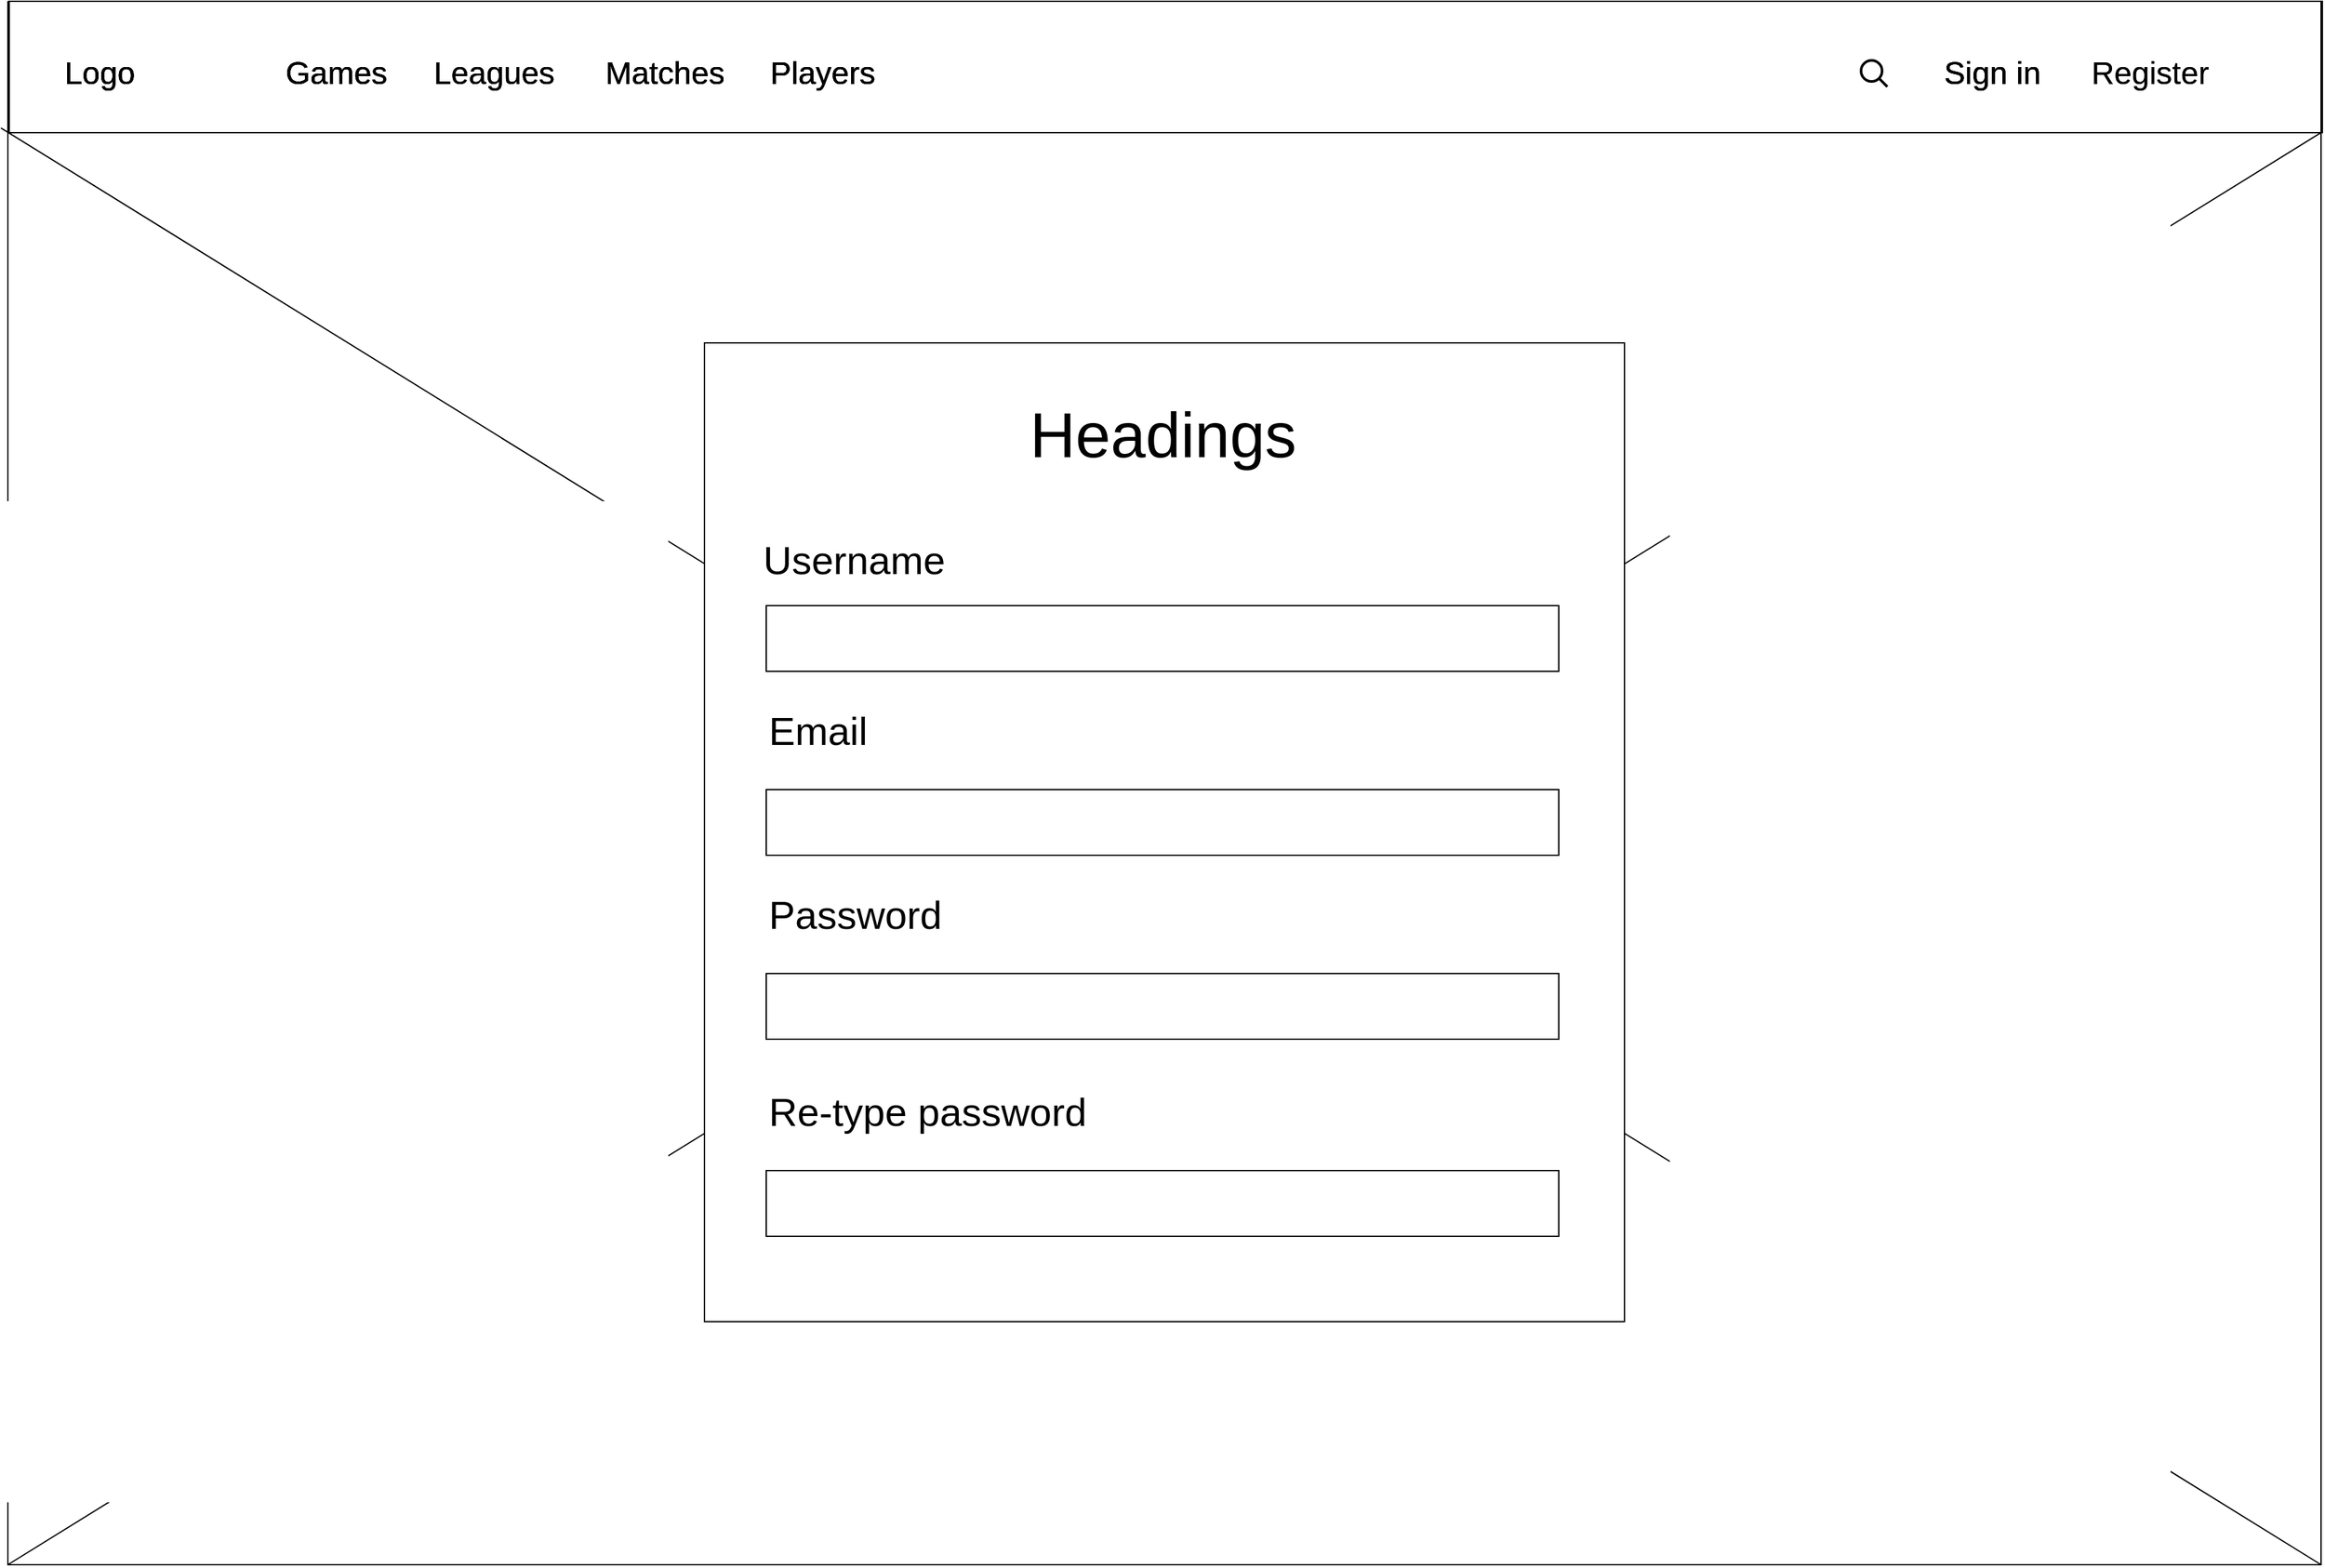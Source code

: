 <mxfile version="16.5.3" type="device"><diagram id="64rbDG350ZfeBIgZxCqX" name="Page-1"><mxGraphModel dx="2595" dy="1400" grid="1" gridSize="10" guides="1" tooltips="1" connect="1" arrows="1" fold="1" page="1" pageScale="1" pageWidth="1920" pageHeight="1200" math="0" shadow="0"><root><mxCell id="0"/><mxCell id="1" parent="0"/><mxCell id="fk3fSKgQNG3t_OdQVano-104" value="" style="endArrow=none;html=1;rounded=0;entryX=1;entryY=0.084;entryDx=0;entryDy=0;exitX=0;exitY=1;exitDx=0;exitDy=0;entryPerimeter=0;" edge="1" parent="1" source="fk3fSKgQNG3t_OdQVano-9" target="fk3fSKgQNG3t_OdQVano-9"><mxGeometry width="50" height="50" relative="1" as="geometry"><mxPoint x="640" y="660" as="sourcePoint"/><mxPoint x="740" y="560" as="targetPoint"/></mxGeometry></mxCell><mxCell id="fk3fSKgQNG3t_OdQVano-103" value="" style="endArrow=none;html=1;rounded=0;entryX=-0.003;entryY=0.081;entryDx=0;entryDy=0;exitX=1;exitY=1;exitDx=0;exitDy=0;entryPerimeter=0;startArrow=none;" edge="1" parent="1" source="fk3fSKgQNG3t_OdQVano-9" target="fk3fSKgQNG3t_OdQVano-9"><mxGeometry width="50" height="50" relative="1" as="geometry"><mxPoint x="1020" y="680" as="sourcePoint"/><mxPoint x="640" y="560" as="targetPoint"/></mxGeometry></mxCell><mxCell id="fk3fSKgQNG3t_OdQVano-1" value="Register" style="text;html=1;strokeColor=none;fillColor=none;align=center;verticalAlign=middle;whiteSpace=wrap;rounded=0;labelBackgroundColor=none;fontSize=24;" vertex="1" parent="1"><mxGeometry x="1650" y="40" width="100" height="30" as="geometry"/></mxCell><mxCell id="fk3fSKgQNG3t_OdQVano-2" value="Logo" style="text;html=1;strokeColor=none;fillColor=none;align=center;verticalAlign=middle;whiteSpace=wrap;rounded=0;labelBackgroundColor=none;fontSize=24;" vertex="1" parent="1"><mxGeometry x="110" y="40" width="60" height="30" as="geometry"/></mxCell><mxCell id="fk3fSKgQNG3t_OdQVano-3" value="Games" style="text;html=1;strokeColor=none;fillColor=none;align=center;verticalAlign=middle;whiteSpace=wrap;rounded=0;labelBackgroundColor=none;fontSize=24;" vertex="1" parent="1"><mxGeometry x="270" y="40" width="100" height="30" as="geometry"/></mxCell><mxCell id="fk3fSKgQNG3t_OdQVano-4" value="Leagues" style="text;html=1;strokeColor=none;fillColor=none;align=center;verticalAlign=middle;whiteSpace=wrap;rounded=0;labelBackgroundColor=none;fontSize=24;" vertex="1" parent="1"><mxGeometry x="390" y="40" width="100" height="30" as="geometry"/></mxCell><mxCell id="fk3fSKgQNG3t_OdQVano-5" value="Matches" style="text;html=1;strokeColor=none;fillColor=none;align=center;verticalAlign=middle;whiteSpace=wrap;rounded=0;labelBackgroundColor=none;fontSize=24;" vertex="1" parent="1"><mxGeometry x="520" y="40" width="100" height="30" as="geometry"/></mxCell><mxCell id="fk3fSKgQNG3t_OdQVano-6" value="Players" style="text;html=1;strokeColor=none;fillColor=none;align=center;verticalAlign=middle;whiteSpace=wrap;rounded=0;labelBackgroundColor=none;fontSize=24;" vertex="1" parent="1"><mxGeometry x="640" y="40" width="100" height="30" as="geometry"/></mxCell><mxCell id="fk3fSKgQNG3t_OdQVano-7" value="Sign in" style="text;html=1;strokeColor=none;fillColor=none;align=center;verticalAlign=middle;whiteSpace=wrap;rounded=0;labelBackgroundColor=none;fontSize=24;" vertex="1" parent="1"><mxGeometry x="1530" y="40" width="100" height="30" as="geometry"/></mxCell><mxCell id="fk3fSKgQNG3t_OdQVano-8" value="" style="rounded=0;whiteSpace=wrap;html=1;fillColor=none;" vertex="1" parent="1"><mxGeometry x="71" width="1760" height="100" as="geometry"/></mxCell><mxCell id="fk3fSKgQNG3t_OdQVano-9" value="" style="swimlane;startSize=0;" vertex="1" parent="1"><mxGeometry x="70" width="1760" height="1190" as="geometry"><mxRectangle x="80" width="50" height="40" as="alternateBounds"/></mxGeometry></mxCell><mxCell id="fk3fSKgQNG3t_OdQVano-14" value="Logo" style="text;html=1;strokeColor=none;fillColor=none;align=center;verticalAlign=middle;whiteSpace=wrap;rounded=0;labelBackgroundColor=none;fontSize=24;" vertex="1" parent="fk3fSKgQNG3t_OdQVano-9"><mxGeometry x="40" y="40" width="60" height="30" as="geometry"/></mxCell><mxCell id="fk3fSKgQNG3t_OdQVano-15" value="Games" style="text;html=1;strokeColor=none;fillColor=none;align=center;verticalAlign=middle;whiteSpace=wrap;rounded=0;labelBackgroundColor=none;fontSize=24;" vertex="1" parent="fk3fSKgQNG3t_OdQVano-9"><mxGeometry x="200" y="40" width="100" height="30" as="geometry"/></mxCell><mxCell id="fk3fSKgQNG3t_OdQVano-16" value="Matches" style="text;html=1;strokeColor=none;fillColor=none;align=center;verticalAlign=middle;whiteSpace=wrap;rounded=0;labelBackgroundColor=none;fontSize=24;" vertex="1" parent="fk3fSKgQNG3t_OdQVano-9"><mxGeometry x="450" y="40" width="100" height="30" as="geometry"/></mxCell><mxCell id="fk3fSKgQNG3t_OdQVano-17" value="Players" style="text;html=1;strokeColor=none;fillColor=none;align=center;verticalAlign=middle;whiteSpace=wrap;rounded=0;labelBackgroundColor=none;fontSize=24;" vertex="1" parent="fk3fSKgQNG3t_OdQVano-9"><mxGeometry x="570" y="40" width="100" height="30" as="geometry"/></mxCell><mxCell id="fk3fSKgQNG3t_OdQVano-18" value="Sign in" style="text;html=1;strokeColor=none;fillColor=none;align=center;verticalAlign=middle;whiteSpace=wrap;rounded=0;labelBackgroundColor=none;fontSize=24;" vertex="1" parent="fk3fSKgQNG3t_OdQVano-9"><mxGeometry x="1460" y="40" width="100" height="30" as="geometry"/></mxCell><mxCell id="fk3fSKgQNG3t_OdQVano-19" value="Register" style="text;html=1;strokeColor=none;fillColor=none;align=center;verticalAlign=middle;whiteSpace=wrap;rounded=0;labelBackgroundColor=none;fontSize=24;" vertex="1" parent="fk3fSKgQNG3t_OdQVano-9"><mxGeometry x="1580" y="40" width="100" height="30" as="geometry"/></mxCell><mxCell id="fk3fSKgQNG3t_OdQVano-20" value="" style="html=1;verticalLabelPosition=bottom;align=center;labelBackgroundColor=#000000;verticalAlign=top;strokeWidth=2;strokeColor=#000000;shadow=0;dashed=0;shape=mxgraph.ios7.icons.looking_glass;fontSize=24;fillColor=default;" vertex="1" parent="fk3fSKgQNG3t_OdQVano-9"><mxGeometry x="1410" y="45" width="20" height="20" as="geometry"/></mxCell><mxCell id="fk3fSKgQNG3t_OdQVano-88" value="Logo" style="text;html=1;strokeColor=none;fillColor=none;align=center;verticalAlign=middle;whiteSpace=wrap;rounded=0;labelBackgroundColor=none;fontSize=24;" vertex="1" parent="fk3fSKgQNG3t_OdQVano-9"><mxGeometry x="40" y="40" width="60" height="30" as="geometry"/></mxCell><mxCell id="fk3fSKgQNG3t_OdQVano-89" value="Games" style="text;html=1;strokeColor=none;fillColor=none;align=center;verticalAlign=middle;whiteSpace=wrap;rounded=0;labelBackgroundColor=none;fontSize=24;" vertex="1" parent="fk3fSKgQNG3t_OdQVano-9"><mxGeometry x="200" y="40" width="100" height="30" as="geometry"/></mxCell><mxCell id="fk3fSKgQNG3t_OdQVano-90" value="Leagues" style="text;html=1;strokeColor=none;fillColor=none;align=center;verticalAlign=middle;whiteSpace=wrap;rounded=0;labelBackgroundColor=none;fontSize=24;" vertex="1" parent="fk3fSKgQNG3t_OdQVano-9"><mxGeometry x="320" y="40" width="100" height="30" as="geometry"/></mxCell><mxCell id="fk3fSKgQNG3t_OdQVano-91" value="Matches" style="text;html=1;strokeColor=none;fillColor=none;align=center;verticalAlign=middle;whiteSpace=wrap;rounded=0;labelBackgroundColor=none;fontSize=24;" vertex="1" parent="fk3fSKgQNG3t_OdQVano-9"><mxGeometry x="450" y="40" width="100" height="30" as="geometry"/></mxCell><mxCell id="fk3fSKgQNG3t_OdQVano-92" value="Players" style="text;html=1;strokeColor=none;fillColor=none;align=center;verticalAlign=middle;whiteSpace=wrap;rounded=0;labelBackgroundColor=none;fontSize=24;" vertex="1" parent="fk3fSKgQNG3t_OdQVano-9"><mxGeometry x="570" y="40" width="100" height="30" as="geometry"/></mxCell><mxCell id="fk3fSKgQNG3t_OdQVano-93" value="Sign in" style="text;html=1;strokeColor=none;fillColor=none;align=center;verticalAlign=middle;whiteSpace=wrap;rounded=0;labelBackgroundColor=none;fontSize=24;" vertex="1" parent="fk3fSKgQNG3t_OdQVano-9"><mxGeometry x="1460" y="40" width="100" height="30" as="geometry"/></mxCell><mxCell id="fk3fSKgQNG3t_OdQVano-94" value="Logo" style="text;html=1;strokeColor=none;fillColor=none;align=center;verticalAlign=middle;whiteSpace=wrap;rounded=0;labelBackgroundColor=none;fontSize=24;" vertex="1" parent="fk3fSKgQNG3t_OdQVano-9"><mxGeometry x="40" y="40" width="60" height="30" as="geometry"/></mxCell><mxCell id="fk3fSKgQNG3t_OdQVano-95" value="Games" style="text;html=1;strokeColor=none;fillColor=none;align=center;verticalAlign=middle;whiteSpace=wrap;rounded=0;labelBackgroundColor=none;fontSize=24;" vertex="1" parent="fk3fSKgQNG3t_OdQVano-9"><mxGeometry x="200" y="40" width="100" height="30" as="geometry"/></mxCell><mxCell id="fk3fSKgQNG3t_OdQVano-96" value="Leagues" style="text;html=1;strokeColor=none;fillColor=none;align=center;verticalAlign=middle;whiteSpace=wrap;rounded=0;labelBackgroundColor=none;fontSize=24;" vertex="1" parent="fk3fSKgQNG3t_OdQVano-9"><mxGeometry x="320" y="40" width="100" height="30" as="geometry"/></mxCell><mxCell id="fk3fSKgQNG3t_OdQVano-97" value="Matches" style="text;html=1;strokeColor=none;fillColor=none;align=center;verticalAlign=middle;whiteSpace=wrap;rounded=0;labelBackgroundColor=none;fontSize=24;" vertex="1" parent="fk3fSKgQNG3t_OdQVano-9"><mxGeometry x="450" y="40" width="100" height="30" as="geometry"/></mxCell><mxCell id="fk3fSKgQNG3t_OdQVano-98" value="Players" style="text;html=1;strokeColor=none;fillColor=none;align=center;verticalAlign=middle;whiteSpace=wrap;rounded=0;labelBackgroundColor=none;fontSize=24;" vertex="1" parent="fk3fSKgQNG3t_OdQVano-9"><mxGeometry x="570" y="40" width="100" height="30" as="geometry"/></mxCell><mxCell id="fk3fSKgQNG3t_OdQVano-99" value="Sign in" style="text;html=1;strokeColor=none;fillColor=none;align=center;verticalAlign=middle;whiteSpace=wrap;rounded=0;labelBackgroundColor=none;fontSize=24;" vertex="1" parent="fk3fSKgQNG3t_OdQVano-9"><mxGeometry x="1460" y="40" width="100" height="30" as="geometry"/></mxCell><mxCell id="fk3fSKgQNG3t_OdQVano-108" value="" style="rounded=0;whiteSpace=wrap;html=1;" vertex="1" parent="fk3fSKgQNG3t_OdQVano-9"><mxGeometry x="530" y="260" width="700" height="745" as="geometry"/></mxCell><mxCell id="fk3fSKgQNG3t_OdQVano-109" value="" style="rounded=0;whiteSpace=wrap;html=1;" vertex="1" parent="fk3fSKgQNG3t_OdQVano-9"><mxGeometry x="577" y="460" width="603" height="50" as="geometry"/></mxCell><mxCell id="fk3fSKgQNG3t_OdQVano-110" value="&lt;font style=&quot;font-size: 48px&quot;&gt;Headings&lt;/font&gt;" style="text;html=1;strokeColor=none;fillColor=none;align=center;verticalAlign=middle;whiteSpace=wrap;rounded=0;" vertex="1" parent="fk3fSKgQNG3t_OdQVano-9"><mxGeometry x="753.5" y="300" width="250" height="60" as="geometry"/></mxCell><mxCell id="fk3fSKgQNG3t_OdQVano-111" value="&lt;font style=&quot;font-size: 30px&quot;&gt;Username&lt;/font&gt;" style="text;html=1;strokeColor=none;fillColor=none;align=center;verticalAlign=middle;whiteSpace=wrap;rounded=0;" vertex="1" parent="fk3fSKgQNG3t_OdQVano-9"><mxGeometry x="554" y="400" width="180" height="50" as="geometry"/></mxCell><mxCell id="fk3fSKgQNG3t_OdQVano-116" value="" style="rounded=0;whiteSpace=wrap;html=1;" vertex="1" parent="fk3fSKgQNG3t_OdQVano-9"><mxGeometry x="577" y="600" width="603" height="50" as="geometry"/></mxCell><mxCell id="fk3fSKgQNG3t_OdQVano-117" value="&lt;span style=&quot;font-size: 30px&quot;&gt;Email&lt;/span&gt;" style="text;html=1;strokeColor=none;fillColor=none;align=left;verticalAlign=middle;whiteSpace=wrap;rounded=0;" vertex="1" parent="fk3fSKgQNG3t_OdQVano-9"><mxGeometry x="577" y="530" width="180" height="50" as="geometry"/></mxCell><mxCell id="fk3fSKgQNG3t_OdQVano-118" value="" style="rounded=0;whiteSpace=wrap;html=1;" vertex="1" parent="fk3fSKgQNG3t_OdQVano-9"><mxGeometry x="577" y="740" width="603" height="50" as="geometry"/></mxCell><mxCell id="fk3fSKgQNG3t_OdQVano-120" value="" style="rounded=0;whiteSpace=wrap;html=1;" vertex="1" parent="fk3fSKgQNG3t_OdQVano-9"><mxGeometry x="577" y="890" width="603" height="50" as="geometry"/></mxCell><mxCell id="fk3fSKgQNG3t_OdQVano-122" value="&lt;span style=&quot;font-size: 30px&quot;&gt;Password&lt;/span&gt;" style="text;html=1;strokeColor=none;fillColor=none;align=left;verticalAlign=middle;whiteSpace=wrap;rounded=0;" vertex="1" parent="fk3fSKgQNG3t_OdQVano-9"><mxGeometry x="577" y="670" width="180" height="50" as="geometry"/></mxCell><mxCell id="fk3fSKgQNG3t_OdQVano-123" value="&lt;span style=&quot;font-size: 30px&quot;&gt;Re-type password&lt;/span&gt;" style="text;html=1;strokeColor=none;fillColor=none;align=left;verticalAlign=middle;whiteSpace=wrap;rounded=0;" vertex="1" parent="fk3fSKgQNG3t_OdQVano-9"><mxGeometry x="577" y="820" width="303" height="50" as="geometry"/></mxCell></root></mxGraphModel></diagram></mxfile>